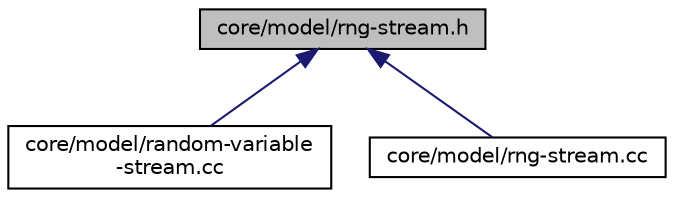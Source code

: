 digraph "core/model/rng-stream.h"
{
  edge [fontname="Helvetica",fontsize="10",labelfontname="Helvetica",labelfontsize="10"];
  node [fontname="Helvetica",fontsize="10",shape=record];
  Node1 [label="core/model/rng-stream.h",height=0.2,width=0.4,color="black", fillcolor="grey75", style="filled", fontcolor="black"];
  Node1 -> Node2 [dir="back",color="midnightblue",fontsize="10",style="solid"];
  Node2 [label="core/model/random-variable\l-stream.cc",height=0.2,width=0.4,color="black", fillcolor="white", style="filled",URL="$d9/d60/random-variable-stream_8cc.html"];
  Node1 -> Node3 [dir="back",color="midnightblue",fontsize="10",style="solid"];
  Node3 [label="core/model/rng-stream.cc",height=0.2,width=0.4,color="black", fillcolor="white", style="filled",URL="$d7/dde/rng-stream_8cc.html"];
}
